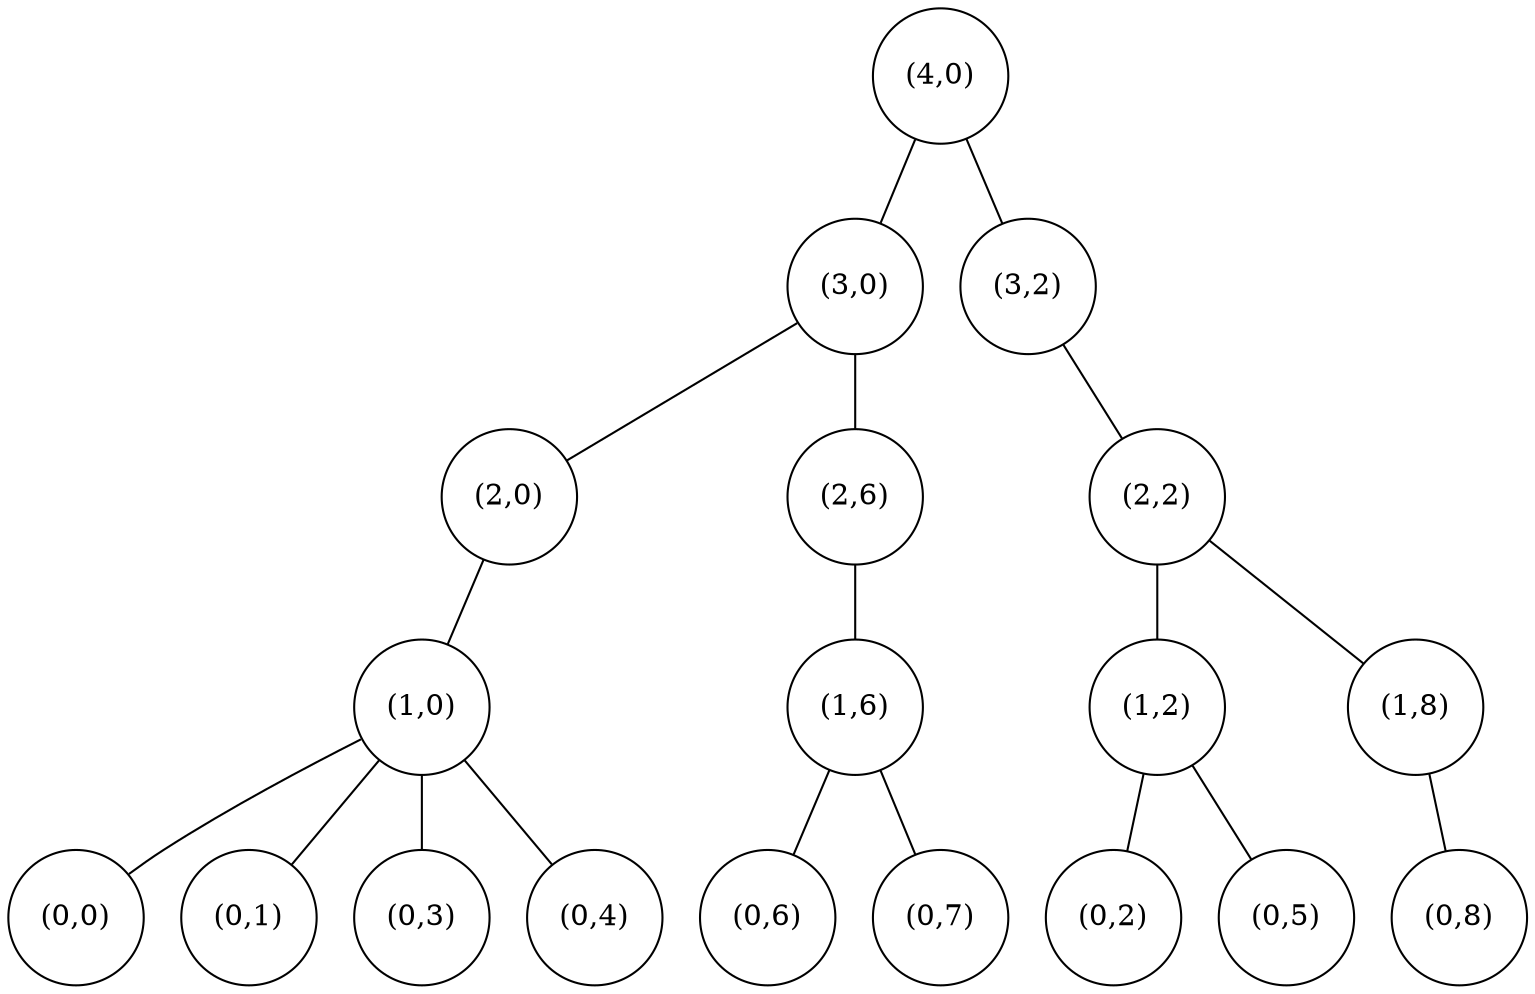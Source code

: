 graph
{
	node [shape=circle, style=filled, label=""];

	n4_0 [label="(4,0)", fillcolor="white"];
	n3_0 [label="(3,0)", fillcolor="white"];
	n3_2 [label="(3,2)", fillcolor="white"];
	n2_0 [label="(2,0)", fillcolor="white"];
	n2_2 [label="(2,2)", fillcolor="white"];
	n2_6 [label="(2,6)", fillcolor="white"];
	n1_0 [label="(1,0)", fillcolor="white"];
	n1_2 [label="(1,2)", fillcolor="white"];
	n1_6 [label="(1,6)", fillcolor="white"];
	n1_8 [label="(1,8)", fillcolor="white"];
	n0_0 [label="(0,0)", fillcolor="white"];
	n0_1 [label="(0,1)", fillcolor="white"];
	n0_2 [label="(0,2)", fillcolor="white"];
	n0_3 [label="(0,3)", fillcolor="white"];
	n0_4 [label="(0,4)", fillcolor="white"];
	n0_5 [label="(0,5)", fillcolor="white"];
	n0_6 [label="(0,6)", fillcolor="white"];
	n0_7 [label="(0,7)", fillcolor="white"];
	n0_8 [label="(0,8)", fillcolor="white"];

	n4_0 -- n3_0;
	n4_0 -- n3_2;
	n3_0 -- n2_0;
	n3_2 -- n2_2;
	n3_0 -- n2_6;
	n2_0 -- n1_0;
	n2_2 -- n1_2;
	n2_6 -- n1_6;
	n2_2 -- n1_8;
	n1_0 -- n0_0;
	n1_0 -- n0_1;
	n1_2 -- n0_2;
	n1_0 -- n0_3;
	n1_0 -- n0_4;
	n1_2 -- n0_5;
	n1_6 -- n0_6;
	n1_6 -- n0_7;
	n1_8 -- n0_8;
}
